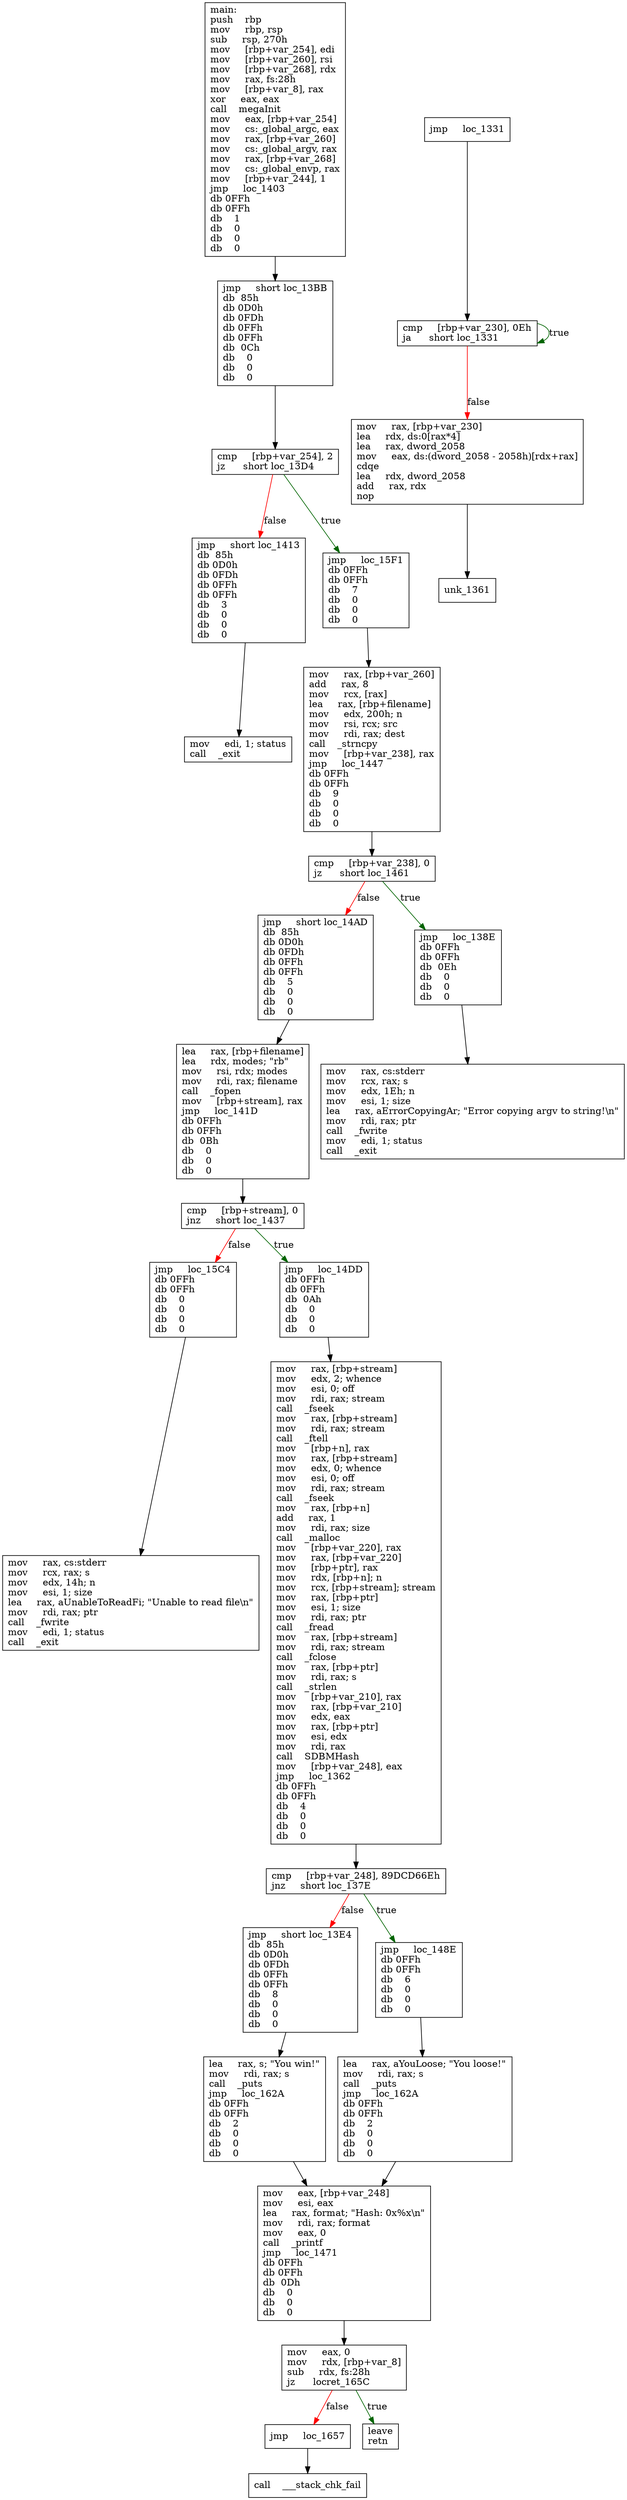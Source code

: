 digraph "main" {
	graph [
	];
	node [
		shape = "box"
	];
	edge [
	];
	"0" [
		label = "main:\lpush    rbp\lmov     rbp, rsp\lsub     rsp, 270h\lmov     [rbp+var_254], edi\lmov     [rbp+var_260], rsi\lmov     [rbp+var_268], rdx\lmov     rax, fs:28h\lmov     [rbp+var_8], rax\lxor     eax, eax\lcall    megaInit\lmov     eax, [rbp+var_254]\lmov     cs:_global_argc, eax\lmov     rax, [rbp+var_260]\lmov     cs:_global_argv, rax\lmov     rax, [rbp+var_268]\lmov     cs:_global_envp, rax\lmov     [rbp+var_244], 1\ljmp     loc_1403\ldb 0FFh\ldb 0FFh\ldb    1\ldb    0\ldb    0\ldb    0\l"
	];
	"1" [
		label = "cmp     [rbp+var_230], 0Eh\lja      short loc_1331\l"
	];
	"2" [
		label = "mov     rax, [rbp+var_230]\llea     rdx, ds:0[rax*4]\llea     rax, dword_2058\lmov     eax, ds:(dword_2058 - 2058h)[rdx+rax]\lcdqe\llea     rdx, dword_2058\ladd     rax, rdx\lnop\l"
	];
	"3" [
		label = "cmp     [rbp+var_248], 89DCD66Eh\ljnz     short loc_137E\l"
	];
	"4" [
		label = "jmp     short loc_13E4\ldb  85h\ldb 0D0h\ldb 0FDh\ldb 0FFh\ldb 0FFh\ldb    8\ldb    0\ldb    0\ldb    0\l"
	];
	"5" [
		label = "jmp     loc_148E\ldb 0FFh\ldb 0FFh\ldb    6\ldb    0\ldb    0\ldb    0\l"
	];
	"6" [
		label = "mov     rax, cs:stderr\lmov     rcx, rax; s\lmov     edx, 1Eh; n\lmov     esi, 1; size\llea     rax, aErrorCopyingAr; \"Error copying argv to string!\\n\"\lmov     rdi, rax; ptr\lcall    _fwrite\lmov     edi, 1; status\lcall    _exit\l"
	];
	"7" [
		label = "cmp     [rbp+var_254], 2\ljz      short loc_13D4\l"
	];
	"8" [
		label = "jmp     short loc_1413\ldb  85h\ldb 0D0h\ldb 0FDh\ldb 0FFh\ldb 0FFh\ldb    3\ldb    0\ldb    0\ldb    0\l"
	];
	"9" [
		label = "jmp     loc_15F1\ldb 0FFh\ldb 0FFh\ldb    7\ldb    0\ldb    0\ldb    0\l"
	];
	"10" [
		label = "lea     rax, s; \"You win!\"\lmov     rdi, rax; s\lcall    _puts\ljmp     loc_162A\ldb 0FFh\ldb 0FFh\ldb    2\ldb    0\ldb    0\ldb    0\l"
	];
	"11" [
		label = "jmp     short loc_13BB\ldb  85h\ldb 0D0h\ldb 0FDh\ldb 0FFh\ldb 0FFh\ldb  0Ch\ldb    0\ldb    0\ldb    0\l"
	];
	"12" [
		label = "mov     edi, 1; status\lcall    _exit\l"
	];
	"13" [
		label = "cmp     [rbp+stream], 0\ljnz     short loc_1437\l"
	];
	"14" [
		label = "jmp     loc_15C4\ldb 0FFh\ldb 0FFh\ldb    0\ldb    0\ldb    0\ldb    0\l"
	];
	"15" [
		label = "jmp     loc_14DD\ldb 0FFh\ldb 0FFh\ldb  0Ah\ldb    0\ldb    0\ldb    0\l"
	];
	"16" [
		label = "cmp     [rbp+var_238], 0\ljz      short loc_1461\l"
	];
	"17" [
		label = "jmp     short loc_14AD\ldb  85h\ldb 0D0h\ldb 0FDh\ldb 0FFh\ldb 0FFh\ldb    5\ldb    0\ldb    0\ldb    0\l"
	];
	"18" [
		label = "jmp     loc_138E\ldb 0FFh\ldb 0FFh\ldb  0Eh\ldb    0\ldb    0\ldb    0\l"
	];
	"19" [
		label = "mov     eax, 0\lmov     rdx, [rbp+var_8]\lsub     rdx, fs:28h\ljz      locret_165C\l"
	];
	"20" [
		label = "jmp     loc_1657\l"
	];
	"21" [
		label = "lea     rax, aYouLoose; \"You loose!\"\lmov     rdi, rax; s\lcall    _puts\ljmp     loc_162A\ldb 0FFh\ldb 0FFh\ldb    2\ldb    0\ldb    0\ldb    0\l"
	];
	"22" [
		label = "lea     rax, [rbp+filename]\llea     rdx, modes; \"rb\"\lmov     rsi, rdx; modes\lmov     rdi, rax; filename\lcall    _fopen\lmov     [rbp+stream], rax\ljmp     loc_141D\ldb 0FFh\ldb 0FFh\ldb  0Bh\ldb    0\ldb    0\ldb    0\l"
	];
	"23" [
		label = "mov     rax, [rbp+stream]\lmov     edx, 2; whence\lmov     esi, 0; off\lmov     rdi, rax; stream\lcall    _fseek\lmov     rax, [rbp+stream]\lmov     rdi, rax; stream\lcall    _ftell\lmov     [rbp+n], rax\lmov     rax, [rbp+stream]\lmov     edx, 0; whence\lmov     esi, 0; off\lmov     rdi, rax; stream\lcall    _fseek\lmov     rax, [rbp+n]\ladd     rax, 1\lmov     rdi, rax; size\lcall    _malloc\lmov     [rbp+var_220], rax\lmov     rax, [rbp+var_220]\lmov     [rbp+ptr], rax\lmov     rdx, [rbp+n]; n\lmov     rcx, [rbp+stream]; stream\lmov     rax, [rbp+ptr]\lmov     esi, 1; size\lmov     rdi, rax; ptr\lcall    _fread\lmov     rax, [rbp+stream]\lmov     rdi, rax; stream\lcall    _fclose\lmov     rax, [rbp+ptr]\lmov     rdi, rax; s\lcall    _strlen\lmov     [rbp+var_210], rax\lmov     rax, [rbp+var_210]\lmov     edx, eax\lmov     rax, [rbp+ptr]\lmov     esi, edx\lmov     rdi, rax\lcall    SDBMHash\lmov     [rbp+var_248], eax\ljmp     loc_1362\ldb 0FFh\ldb 0FFh\ldb    4\ldb    0\ldb    0\ldb    0\l"
	];
	"24" [
		label = "mov     rax, cs:stderr\lmov     rcx, rax; s\lmov     edx, 14h; n\lmov     esi, 1; size\llea     rax, aUnableToReadFi; \"Unable to read file\\n\"\lmov     rdi, rax; ptr\lcall    _fwrite\lmov     edi, 1; status\lcall    _exit\l"
	];
	"25" [
		label = "mov     rax, [rbp+var_260]\ladd     rax, 8\lmov     rcx, [rax]\llea     rax, [rbp+filename]\lmov     edx, 200h; n\lmov     rsi, rcx; src\lmov     rdi, rax; dest\lcall    _strncpy\lmov     [rbp+var_238], rax\ljmp     loc_1447\ldb 0FFh\ldb 0FFh\ldb    9\ldb    0\ldb    0\ldb    0\l"
	];
	"26" [
		label = "mov     eax, [rbp+var_248]\lmov     esi, eax\llea     rax, format; \"Hash: 0x%x\\n\"\lmov     rdi, rax; format\lmov     eax, 0\lcall    _printf\ljmp     loc_1471\ldb 0FFh\ldb 0FFh\ldb  0Dh\ldb    0\ldb    0\ldb    0\l"
	];
	"27" [
		label = "jmp     loc_1331\l"
	];
	"28" [
		label = "call    ___stack_chk_fail\l"
	];
	"29" [
		label = "leave\lretn\l"
	];
	"30" [
		label = "unk_1361\l"
	];
// node 0
	"0" -> "11" [ ];
// node 1
	"1" -> "2" [ label = "false", color = red ];
	"1" -> "1" [ label = "true", color = darkgreen ];
// node 2
	"2" -> "30" [ ];
// node 3
	"3" -> "4" [ label = "false", color = red ];
	"3" -> "5" [ label = "true", color = darkgreen ];
// node 4
	"4" -> "10" [ ];
// node 5
	"5" -> "21" [ ];
// node 6
// node 7
	"7" -> "8" [ label = "false", color = red ];
	"7" -> "9" [ label = "true", color = darkgreen ];
// node 8
	"8" -> "12" [ ];
// node 9
	"9" -> "25" [ ];
// node 10
	"10" -> "26" [ ];
// node 11
	"11" -> "7" [ ];
// node 12
// node 13
	"13" -> "14" [ label = "false", color = red ];
	"13" -> "15" [ label = "true", color = darkgreen ];
// node 14
	"14" -> "24" [ ];
// node 15
	"15" -> "23" [ ];
// node 16
	"16" -> "17" [ label = "false", color = red ];
	"16" -> "18" [ label = "true", color = darkgreen ];
// node 17
	"17" -> "22" [ ];
// node 18
	"18" -> "6" [ ];
// node 19
	"19" -> "20" [ label = "false", color = red ];
	"19" -> "29" [ label = "true", color = darkgreen ];
// node 20
	"20" -> "28" [ ];
// node 21
	"21" -> "26" [ ];
// node 22
	"22" -> "13" [ ];
// node 23
	"23" -> "3" [ ];
// node 24
// node 25
	"25" -> "16" [ ];
// node 26
	"26" -> "19" [ ];
// node 27
	"27" -> "1" [ ];
// node 28
// node 29
// node 30
}
